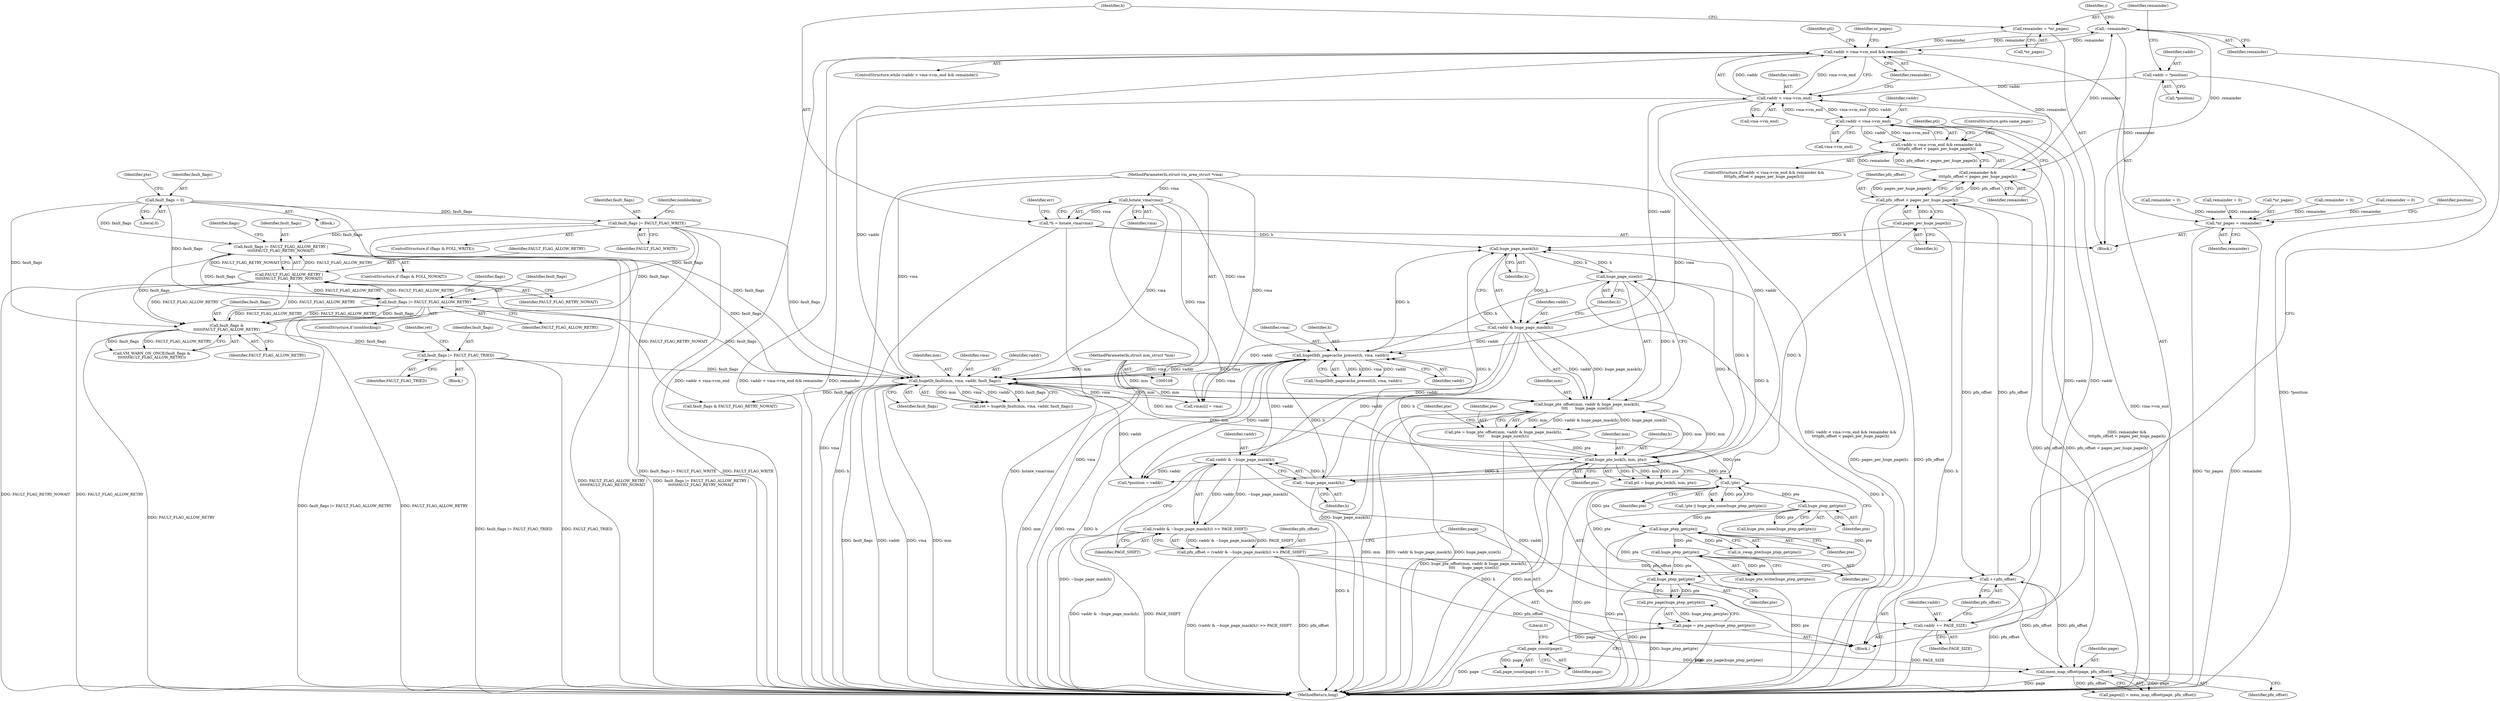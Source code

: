 digraph "0_linux_6b3a707736301c2128ca85ce85fb13f60b5e350a_11@API" {
"1000373" [label="(Call,--remainder)"];
"1000141" [label="(Call,vaddr < vma->vm_end && remainder)"];
"1000142" [label="(Call,vaddr < vma->vm_end)"];
"1000379" [label="(Call,vaddr < vma->vm_end)"];
"1000368" [label="(Call,vaddr += PAGE_SIZE)"];
"1000316" [label="(Call,vaddr & ~huge_page_mask(h))"];
"1000198" [label="(Call,hugetlbfs_pagecache_present(h, vma, vaddr))"];
"1000178" [label="(Call,huge_pte_lock(h, mm, pte))"];
"1000172" [label="(Call,huge_page_size(h))"];
"1000170" [label="(Call,huge_page_mask(h))"];
"1000388" [label="(Call,pages_per_huge_page(h))"];
"1000318" [label="(Call,~huge_page_mask(h))"];
"1000131" [label="(Call,*h = hstate_vma(vma))"];
"1000133" [label="(Call,hstate_vma(vma))"];
"1000110" [label="(MethodParameterIn,struct vm_area_struct *vma)"];
"1000166" [label="(Call,huge_pte_offset(mm, vaddr & huge_page_mask(h),\n\t\t\t\t      huge_page_size(h)))"];
"1000271" [label="(Call,hugetlb_fault(mm, vma, vaddr, fault_flags))"];
"1000109" [label="(MethodParameterIn,struct mm_struct *mm)"];
"1000168" [label="(Call,vaddr & huge_page_mask(h))"];
"1000252" [label="(Call,fault_flags |= FAULT_FLAG_ALLOW_RETRY |\n\t\t\t\t\tFAULT_FLAG_RETRY_NOWAIT)"];
"1000229" [label="(Call,fault_flags = 0)"];
"1000245" [label="(Call,fault_flags |= FAULT_FLAG_ALLOW_RETRY)"];
"1000240" [label="(Call,fault_flags |= FAULT_FLAG_WRITE)"];
"1000254" [label="(Call,FAULT_FLAG_ALLOW_RETRY |\n\t\t\t\t\tFAULT_FLAG_RETRY_NOWAIT)"];
"1000263" [label="(Call,fault_flags &\n\t\t\t\t\t\tFAULT_FLAG_ALLOW_RETRY)"];
"1000266" [label="(Call,fault_flags |= FAULT_FLAG_TRIED)"];
"1000164" [label="(Call,pte = huge_pte_offset(mm, vaddr & huge_page_mask(h),\n\t\t\t\t      huge_page_size(h)))"];
"1000121" [label="(Call,vaddr = *position)"];
"1000126" [label="(Call,remainder = *nr_pages)"];
"1000373" [label="(Call,--remainder)"];
"1000384" [label="(Call,remainder &&\n\t\t\t\tpfn_offset < pages_per_huge_page(h))"];
"1000386" [label="(Call,pfn_offset < pages_per_huge_page(h))"];
"1000371" [label="(Call,++pfn_offset)"];
"1000354" [label="(Call,mem_map_offset(page, pfn_offset))"];
"1000329" [label="(Call,page_count(page))"];
"1000321" [label="(Call,page = pte_page(huge_ptep_get(pte)))"];
"1000323" [label="(Call,pte_page(huge_ptep_get(pte)))"];
"1000324" [label="(Call,huge_ptep_get(pte))"];
"1000185" [label="(Call,!pte)"];
"1000224" [label="(Call,huge_ptep_get(pte))"];
"1000216" [label="(Call,huge_ptep_get(pte))"];
"1000188" [label="(Call,huge_ptep_get(pte))"];
"1000313" [label="(Call,pfn_offset = (vaddr & ~huge_page_mask(h)) >> PAGE_SHIFT)"];
"1000315" [label="(Call,(vaddr & ~huge_page_mask(h)) >> PAGE_SHIFT)"];
"1000378" [label="(Call,vaddr < vma->vm_end && remainder &&\n\t\t\t\tpfn_offset < pages_per_huge_page(h))"];
"1000394" [label="(Call,*nr_pages = remainder)"];
"1000142" [label="(Call,vaddr < vma->vm_end)"];
"1000148" [label="(Block,)"];
"1000316" [label="(Call,vaddr & ~huge_page_mask(h))"];
"1000315" [label="(Call,(vaddr & ~huge_page_mask(h)) >> PAGE_SHIFT)"];
"1000185" [label="(Call,!pte)"];
"1000217" [label="(Identifier,pte)"];
"1000369" [label="(Identifier,vaddr)"];
"1000110" [label="(MethodParameterIn,struct vm_area_struct *vma)"];
"1000387" [label="(Identifier,pfn_offset)"];
"1000373" [label="(Call,--remainder)"];
"1000169" [label="(Identifier,vaddr)"];
"1000320" [label="(Identifier,PAGE_SHIFT)"];
"1000328" [label="(Call,page_count(page) <= 0)"];
"1000395" [label="(Call,*nr_pages)"];
"1000397" [label="(Identifier,remainder)"];
"1000152" [label="(Identifier,ptl)"];
"1000354" [label="(Call,mem_map_offset(page, pfn_offset))"];
"1000317" [label="(Identifier,vaddr)"];
"1000259" [label="(Identifier,flags)"];
"1000377" [label="(ControlStructure,if (vaddr < vma->vm_end && remainder &&\n\t\t\t\tpfn_offset < pages_per_huge_page(h)))"];
"1000240" [label="(Call,fault_flags |= FAULT_FLAG_WRITE)"];
"1000186" [label="(Identifier,pte)"];
"1000374" [label="(Identifier,remainder)"];
"1000131" [label="(Call,*h = hstate_vma(vma))"];
"1000272" [label="(Identifier,mm)"];
"1000248" [label="(ControlStructure,if (flags & FOLL_NOWAIT))"];
"1000363" [label="(Call,vmas[i] = vma)"];
"1000329" [label="(Call,page_count(page))"];
"1000386" [label="(Call,pfn_offset < pages_per_huge_page(h))"];
"1000207" [label="(Call,remainder = 0)"];
"1000384" [label="(Call,remainder &&\n\t\t\t\tpfn_offset < pages_per_huge_page(h))"];
"1000385" [label="(Identifier,remainder)"];
"1000273" [label="(Identifier,vma)"];
"1000407" [label="(MethodReturn,long)"];
"1000350" [label="(Call,pages[i] = mem_map_offset(page, pfn_offset))"];
"1000147" [label="(Identifier,remainder)"];
"1000167" [label="(Identifier,mm)"];
"1000172" [label="(Call,huge_page_size(h))"];
"1000368" [label="(Call,vaddr += PAGE_SIZE)"];
"1000371" [label="(Call,++pfn_offset)"];
"1000254" [label="(Call,FAULT_FLAG_ALLOW_RETRY |\n\t\t\t\t\tFAULT_FLAG_RETRY_NOWAIT)"];
"1000321" [label="(Call,page = pte_page(huge_ptep_get(pte)))"];
"1000176" [label="(Call,ptl = huge_pte_lock(h, mm, pte))"];
"1000253" [label="(Identifier,fault_flags)"];
"1000236" [label="(ControlStructure,if (flags & FOLL_WRITE))"];
"1000171" [label="(Identifier,h)"];
"1000225" [label="(Identifier,pte)"];
"1000323" [label="(Call,pte_page(huge_ptep_get(pte)))"];
"1000187" [label="(Call,huge_pte_none(huge_ptep_get(pte)))"];
"1000200" [label="(Identifier,vma)"];
"1000299" [label="(Call,fault_flags & FAULT_FLAG_RETRY_NOWAIT)"];
"1000267" [label="(Identifier,fault_flags)"];
"1000250" [label="(Identifier,flags)"];
"1000160" [label="(Call,remainder = 0)"];
"1000164" [label="(Call,pte = huge_pte_offset(mm, vaddr & huge_page_mask(h),\n\t\t\t\t      huge_page_size(h)))"];
"1000165" [label="(Identifier,pte)"];
"1000199" [label="(Identifier,h)"];
"1000370" [label="(Identifier,PAGE_SIZE)"];
"1000255" [label="(Identifier,FAULT_FLAG_ALLOW_RETRY)"];
"1000121" [label="(Call,vaddr = *position)"];
"1000393" [label="(Identifier,ptl)"];
"1000400" [label="(Identifier,position)"];
"1000376" [label="(Identifier,i)"];
"1000314" [label="(Identifier,pfn_offset)"];
"1000188" [label="(Call,huge_ptep_get(pte))"];
"1000197" [label="(Call,!hugetlbfs_pagecache_present(h, vma, vaddr))"];
"1000168" [label="(Call,vaddr & huge_page_mask(h))"];
"1000128" [label="(Call,*nr_pages)"];
"1000379" [label="(Call,vaddr < vma->vm_end)"];
"1000268" [label="(Identifier,FAULT_FLAG_TRIED)"];
"1000372" [label="(Identifier,pfn_offset)"];
"1000274" [label="(Identifier,vaddr)"];
"1000330" [label="(Identifier,page)"];
"1000325" [label="(Identifier,pte)"];
"1000122" [label="(Identifier,vaddr)"];
"1000322" [label="(Identifier,page)"];
"1000226" [label="(Block,)"];
"1000170" [label="(Call,huge_page_mask(h))"];
"1000233" [label="(Identifier,pte)"];
"1000389" [label="(Identifier,h)"];
"1000140" [label="(ControlStructure,while (vaddr < vma->vm_end && remainder))"];
"1000241" [label="(Identifier,fault_flags)"];
"1000252" [label="(Call,fault_flags |= FAULT_FLAG_ALLOW_RETRY |\n\t\t\t\t\tFAULT_FLAG_RETRY_NOWAIT)"];
"1000265" [label="(Identifier,FAULT_FLAG_ALLOW_RETRY)"];
"1000181" [label="(Identifier,pte)"];
"1000180" [label="(Identifier,mm)"];
"1000262" [label="(Call,VM_WARN_ON_ONCE(fault_flags &\n\t\t\t\t\t\tFAULT_FLAG_ALLOW_RETRY))"];
"1000244" [label="(Identifier,nonblocking)"];
"1000243" [label="(ControlStructure,if (nonblocking))"];
"1000137" [label="(Identifier,err)"];
"1000173" [label="(Identifier,h)"];
"1000356" [label="(Identifier,pfn_offset)"];
"1000381" [label="(Call,vma->vm_end)"];
"1000118" [label="(Block,)"];
"1000127" [label="(Identifier,remainder)"];
"1000215" [label="(Call,is_swap_pte(huge_ptep_get(pte)))"];
"1000319" [label="(Identifier,h)"];
"1000198" [label="(Call,hugetlbfs_pagecache_present(h, vma, vaddr))"];
"1000231" [label="(Literal,0)"];
"1000286" [label="(Call,remainder = 0)"];
"1000230" [label="(Identifier,fault_flags)"];
"1000338" [label="(Call,remainder = 0)"];
"1000391" [label="(ControlStructure,goto same_page;)"];
"1000126" [label="(Call,remainder = *nr_pages)"];
"1000331" [label="(Literal,0)"];
"1000201" [label="(Identifier,vaddr)"];
"1000189" [label="(Identifier,pte)"];
"1000269" [label="(Call,ret = hugetlb_fault(mm, vma, vaddr, fault_flags))"];
"1000246" [label="(Identifier,fault_flags)"];
"1000245" [label="(Call,fault_flags |= FAULT_FLAG_ALLOW_RETRY)"];
"1000261" [label="(Block,)"];
"1000380" [label="(Identifier,vaddr)"];
"1000175" [label="(Identifier,pte)"];
"1000318" [label="(Call,~huge_page_mask(h))"];
"1000275" [label="(Identifier,fault_flags)"];
"1000229" [label="(Call,fault_flags = 0)"];
"1000109" [label="(MethodParameterIn,struct mm_struct *mm)"];
"1000256" [label="(Identifier,FAULT_FLAG_RETRY_NOWAIT)"];
"1000216" [label="(Call,huge_ptep_get(pte))"];
"1000179" [label="(Identifier,h)"];
"1000394" [label="(Call,*nr_pages = remainder)"];
"1000271" [label="(Call,hugetlb_fault(mm, vma, vaddr, fault_flags))"];
"1000224" [label="(Call,huge_ptep_get(pte))"];
"1000398" [label="(Call,*position = vaddr)"];
"1000166" [label="(Call,huge_pte_offset(mm, vaddr & huge_page_mask(h),\n\t\t\t\t      huge_page_size(h)))"];
"1000270" [label="(Identifier,ret)"];
"1000355" [label="(Identifier,page)"];
"1000178" [label="(Call,huge_pte_lock(h, mm, pte))"];
"1000378" [label="(Call,vaddr < vma->vm_end && remainder &&\n\t\t\t\tpfn_offset < pages_per_huge_page(h))"];
"1000313" [label="(Call,pfn_offset = (vaddr & ~huge_page_mask(h)) >> PAGE_SHIFT)"];
"1000324" [label="(Call,huge_ptep_get(pte))"];
"1000388" [label="(Call,pages_per_huge_page(h))"];
"1000144" [label="(Call,vma->vm_end)"];
"1000242" [label="(Identifier,FAULT_FLAG_WRITE)"];
"1000143" [label="(Identifier,vaddr)"];
"1000264" [label="(Identifier,fault_flags)"];
"1000396" [label="(Identifier,nr_pages)"];
"1000132" [label="(Identifier,h)"];
"1000141" [label="(Call,vaddr < vma->vm_end && remainder)"];
"1000247" [label="(Identifier,FAULT_FLAG_ALLOW_RETRY)"];
"1000266" [label="(Call,fault_flags |= FAULT_FLAG_TRIED)"];
"1000263" [label="(Call,fault_flags &\n\t\t\t\t\t\tFAULT_FLAG_ALLOW_RETRY)"];
"1000133" [label="(Call,hstate_vma(vma))"];
"1000123" [label="(Call,*position)"];
"1000184" [label="(Call,!pte || huge_pte_none(huge_ptep_get(pte)))"];
"1000223" [label="(Call,huge_pte_write(huge_ptep_get(pte)))"];
"1000134" [label="(Identifier,vma)"];
"1000373" -> "1000148"  [label="AST: "];
"1000373" -> "1000374"  [label="CFG: "];
"1000374" -> "1000373"  [label="AST: "];
"1000376" -> "1000373"  [label="CFG: "];
"1000373" -> "1000141"  [label="DDG: remainder"];
"1000141" -> "1000373"  [label="DDG: remainder"];
"1000384" -> "1000373"  [label="DDG: remainder"];
"1000373" -> "1000384"  [label="DDG: remainder"];
"1000141" -> "1000140"  [label="AST: "];
"1000141" -> "1000142"  [label="CFG: "];
"1000141" -> "1000147"  [label="CFG: "];
"1000142" -> "1000141"  [label="AST: "];
"1000147" -> "1000141"  [label="AST: "];
"1000152" -> "1000141"  [label="CFG: "];
"1000396" -> "1000141"  [label="CFG: "];
"1000141" -> "1000407"  [label="DDG: vaddr < vma->vm_end"];
"1000141" -> "1000407"  [label="DDG: vaddr < vma->vm_end && remainder"];
"1000141" -> "1000407"  [label="DDG: remainder"];
"1000142" -> "1000141"  [label="DDG: vaddr"];
"1000142" -> "1000141"  [label="DDG: vma->vm_end"];
"1000126" -> "1000141"  [label="DDG: remainder"];
"1000384" -> "1000141"  [label="DDG: remainder"];
"1000141" -> "1000394"  [label="DDG: remainder"];
"1000142" -> "1000144"  [label="CFG: "];
"1000143" -> "1000142"  [label="AST: "];
"1000144" -> "1000142"  [label="AST: "];
"1000147" -> "1000142"  [label="CFG: "];
"1000142" -> "1000407"  [label="DDG: vma->vm_end"];
"1000379" -> "1000142"  [label="DDG: vaddr"];
"1000379" -> "1000142"  [label="DDG: vma->vm_end"];
"1000271" -> "1000142"  [label="DDG: vaddr"];
"1000121" -> "1000142"  [label="DDG: vaddr"];
"1000142" -> "1000168"  [label="DDG: vaddr"];
"1000142" -> "1000379"  [label="DDG: vma->vm_end"];
"1000142" -> "1000398"  [label="DDG: vaddr"];
"1000379" -> "1000378"  [label="AST: "];
"1000379" -> "1000381"  [label="CFG: "];
"1000380" -> "1000379"  [label="AST: "];
"1000381" -> "1000379"  [label="AST: "];
"1000385" -> "1000379"  [label="CFG: "];
"1000378" -> "1000379"  [label="CFG: "];
"1000379" -> "1000368"  [label="DDG: vaddr"];
"1000379" -> "1000378"  [label="DDG: vaddr"];
"1000379" -> "1000378"  [label="DDG: vma->vm_end"];
"1000368" -> "1000379"  [label="DDG: vaddr"];
"1000368" -> "1000148"  [label="AST: "];
"1000368" -> "1000370"  [label="CFG: "];
"1000369" -> "1000368"  [label="AST: "];
"1000370" -> "1000368"  [label="AST: "];
"1000372" -> "1000368"  [label="CFG: "];
"1000368" -> "1000407"  [label="DDG: PAGE_SIZE"];
"1000316" -> "1000368"  [label="DDG: vaddr"];
"1000316" -> "1000315"  [label="AST: "];
"1000316" -> "1000318"  [label="CFG: "];
"1000317" -> "1000316"  [label="AST: "];
"1000318" -> "1000316"  [label="AST: "];
"1000320" -> "1000316"  [label="CFG: "];
"1000316" -> "1000407"  [label="DDG: ~huge_page_mask(h)"];
"1000316" -> "1000315"  [label="DDG: vaddr"];
"1000316" -> "1000315"  [label="DDG: ~huge_page_mask(h)"];
"1000198" -> "1000316"  [label="DDG: vaddr"];
"1000168" -> "1000316"  [label="DDG: vaddr"];
"1000318" -> "1000316"  [label="DDG: h"];
"1000316" -> "1000398"  [label="DDG: vaddr"];
"1000198" -> "1000197"  [label="AST: "];
"1000198" -> "1000201"  [label="CFG: "];
"1000199" -> "1000198"  [label="AST: "];
"1000200" -> "1000198"  [label="AST: "];
"1000201" -> "1000198"  [label="AST: "];
"1000197" -> "1000198"  [label="CFG: "];
"1000198" -> "1000407"  [label="DDG: vma"];
"1000198" -> "1000407"  [label="DDG: h"];
"1000198" -> "1000170"  [label="DDG: h"];
"1000198" -> "1000197"  [label="DDG: h"];
"1000198" -> "1000197"  [label="DDG: vma"];
"1000198" -> "1000197"  [label="DDG: vaddr"];
"1000178" -> "1000198"  [label="DDG: h"];
"1000172" -> "1000198"  [label="DDG: h"];
"1000133" -> "1000198"  [label="DDG: vma"];
"1000271" -> "1000198"  [label="DDG: vma"];
"1000110" -> "1000198"  [label="DDG: vma"];
"1000168" -> "1000198"  [label="DDG: vaddr"];
"1000198" -> "1000271"  [label="DDG: vma"];
"1000198" -> "1000271"  [label="DDG: vaddr"];
"1000198" -> "1000318"  [label="DDG: h"];
"1000198" -> "1000363"  [label="DDG: vma"];
"1000198" -> "1000398"  [label="DDG: vaddr"];
"1000178" -> "1000176"  [label="AST: "];
"1000178" -> "1000181"  [label="CFG: "];
"1000179" -> "1000178"  [label="AST: "];
"1000180" -> "1000178"  [label="AST: "];
"1000181" -> "1000178"  [label="AST: "];
"1000176" -> "1000178"  [label="CFG: "];
"1000178" -> "1000407"  [label="DDG: h"];
"1000178" -> "1000407"  [label="DDG: mm"];
"1000178" -> "1000166"  [label="DDG: mm"];
"1000178" -> "1000170"  [label="DDG: h"];
"1000178" -> "1000176"  [label="DDG: h"];
"1000178" -> "1000176"  [label="DDG: mm"];
"1000178" -> "1000176"  [label="DDG: pte"];
"1000172" -> "1000178"  [label="DDG: h"];
"1000166" -> "1000178"  [label="DDG: mm"];
"1000109" -> "1000178"  [label="DDG: mm"];
"1000164" -> "1000178"  [label="DDG: pte"];
"1000178" -> "1000185"  [label="DDG: pte"];
"1000178" -> "1000271"  [label="DDG: mm"];
"1000178" -> "1000318"  [label="DDG: h"];
"1000172" -> "1000166"  [label="AST: "];
"1000172" -> "1000173"  [label="CFG: "];
"1000173" -> "1000172"  [label="AST: "];
"1000166" -> "1000172"  [label="CFG: "];
"1000172" -> "1000407"  [label="DDG: h"];
"1000172" -> "1000170"  [label="DDG: h"];
"1000172" -> "1000166"  [label="DDG: h"];
"1000170" -> "1000172"  [label="DDG: h"];
"1000172" -> "1000318"  [label="DDG: h"];
"1000170" -> "1000168"  [label="AST: "];
"1000170" -> "1000171"  [label="CFG: "];
"1000171" -> "1000170"  [label="AST: "];
"1000168" -> "1000170"  [label="CFG: "];
"1000170" -> "1000168"  [label="DDG: h"];
"1000388" -> "1000170"  [label="DDG: h"];
"1000318" -> "1000170"  [label="DDG: h"];
"1000131" -> "1000170"  [label="DDG: h"];
"1000388" -> "1000386"  [label="AST: "];
"1000388" -> "1000389"  [label="CFG: "];
"1000389" -> "1000388"  [label="AST: "];
"1000386" -> "1000388"  [label="CFG: "];
"1000388" -> "1000407"  [label="DDG: h"];
"1000388" -> "1000386"  [label="DDG: h"];
"1000318" -> "1000388"  [label="DDG: h"];
"1000318" -> "1000319"  [label="CFG: "];
"1000319" -> "1000318"  [label="AST: "];
"1000318" -> "1000407"  [label="DDG: h"];
"1000131" -> "1000118"  [label="AST: "];
"1000131" -> "1000133"  [label="CFG: "];
"1000132" -> "1000131"  [label="AST: "];
"1000133" -> "1000131"  [label="AST: "];
"1000137" -> "1000131"  [label="CFG: "];
"1000131" -> "1000407"  [label="DDG: h"];
"1000131" -> "1000407"  [label="DDG: hstate_vma(vma)"];
"1000133" -> "1000131"  [label="DDG: vma"];
"1000133" -> "1000134"  [label="CFG: "];
"1000134" -> "1000133"  [label="AST: "];
"1000133" -> "1000407"  [label="DDG: vma"];
"1000110" -> "1000133"  [label="DDG: vma"];
"1000133" -> "1000271"  [label="DDG: vma"];
"1000133" -> "1000363"  [label="DDG: vma"];
"1000110" -> "1000108"  [label="AST: "];
"1000110" -> "1000407"  [label="DDG: vma"];
"1000110" -> "1000271"  [label="DDG: vma"];
"1000110" -> "1000363"  [label="DDG: vma"];
"1000166" -> "1000164"  [label="AST: "];
"1000167" -> "1000166"  [label="AST: "];
"1000168" -> "1000166"  [label="AST: "];
"1000164" -> "1000166"  [label="CFG: "];
"1000166" -> "1000407"  [label="DDG: vaddr & huge_page_mask(h)"];
"1000166" -> "1000407"  [label="DDG: huge_page_size(h)"];
"1000166" -> "1000407"  [label="DDG: mm"];
"1000166" -> "1000164"  [label="DDG: mm"];
"1000166" -> "1000164"  [label="DDG: vaddr & huge_page_mask(h)"];
"1000166" -> "1000164"  [label="DDG: huge_page_size(h)"];
"1000271" -> "1000166"  [label="DDG: mm"];
"1000109" -> "1000166"  [label="DDG: mm"];
"1000168" -> "1000166"  [label="DDG: vaddr"];
"1000168" -> "1000166"  [label="DDG: huge_page_mask(h)"];
"1000166" -> "1000271"  [label="DDG: mm"];
"1000271" -> "1000269"  [label="AST: "];
"1000271" -> "1000275"  [label="CFG: "];
"1000272" -> "1000271"  [label="AST: "];
"1000273" -> "1000271"  [label="AST: "];
"1000274" -> "1000271"  [label="AST: "];
"1000275" -> "1000271"  [label="AST: "];
"1000269" -> "1000271"  [label="CFG: "];
"1000271" -> "1000407"  [label="DDG: fault_flags"];
"1000271" -> "1000407"  [label="DDG: vaddr"];
"1000271" -> "1000407"  [label="DDG: vma"];
"1000271" -> "1000407"  [label="DDG: mm"];
"1000271" -> "1000269"  [label="DDG: mm"];
"1000271" -> "1000269"  [label="DDG: vma"];
"1000271" -> "1000269"  [label="DDG: vaddr"];
"1000271" -> "1000269"  [label="DDG: fault_flags"];
"1000109" -> "1000271"  [label="DDG: mm"];
"1000168" -> "1000271"  [label="DDG: vaddr"];
"1000252" -> "1000271"  [label="DDG: fault_flags"];
"1000266" -> "1000271"  [label="DDG: fault_flags"];
"1000229" -> "1000271"  [label="DDG: fault_flags"];
"1000245" -> "1000271"  [label="DDG: fault_flags"];
"1000240" -> "1000271"  [label="DDG: fault_flags"];
"1000271" -> "1000299"  [label="DDG: fault_flags"];
"1000271" -> "1000363"  [label="DDG: vma"];
"1000271" -> "1000398"  [label="DDG: vaddr"];
"1000109" -> "1000108"  [label="AST: "];
"1000109" -> "1000407"  [label="DDG: mm"];
"1000169" -> "1000168"  [label="AST: "];
"1000173" -> "1000168"  [label="CFG: "];
"1000168" -> "1000407"  [label="DDG: huge_page_mask(h)"];
"1000168" -> "1000398"  [label="DDG: vaddr"];
"1000252" -> "1000248"  [label="AST: "];
"1000252" -> "1000254"  [label="CFG: "];
"1000253" -> "1000252"  [label="AST: "];
"1000254" -> "1000252"  [label="AST: "];
"1000259" -> "1000252"  [label="CFG: "];
"1000252" -> "1000407"  [label="DDG: FAULT_FLAG_ALLOW_RETRY |\n\t\t\t\t\tFAULT_FLAG_RETRY_NOWAIT"];
"1000252" -> "1000407"  [label="DDG: fault_flags |= FAULT_FLAG_ALLOW_RETRY |\n\t\t\t\t\tFAULT_FLAG_RETRY_NOWAIT"];
"1000229" -> "1000252"  [label="DDG: fault_flags"];
"1000245" -> "1000252"  [label="DDG: fault_flags"];
"1000240" -> "1000252"  [label="DDG: fault_flags"];
"1000254" -> "1000252"  [label="DDG: FAULT_FLAG_ALLOW_RETRY"];
"1000254" -> "1000252"  [label="DDG: FAULT_FLAG_RETRY_NOWAIT"];
"1000252" -> "1000263"  [label="DDG: fault_flags"];
"1000229" -> "1000226"  [label="AST: "];
"1000229" -> "1000231"  [label="CFG: "];
"1000230" -> "1000229"  [label="AST: "];
"1000231" -> "1000229"  [label="AST: "];
"1000233" -> "1000229"  [label="CFG: "];
"1000229" -> "1000240"  [label="DDG: fault_flags"];
"1000229" -> "1000245"  [label="DDG: fault_flags"];
"1000229" -> "1000263"  [label="DDG: fault_flags"];
"1000245" -> "1000243"  [label="AST: "];
"1000245" -> "1000247"  [label="CFG: "];
"1000246" -> "1000245"  [label="AST: "];
"1000247" -> "1000245"  [label="AST: "];
"1000250" -> "1000245"  [label="CFG: "];
"1000245" -> "1000407"  [label="DDG: fault_flags |= FAULT_FLAG_ALLOW_RETRY"];
"1000245" -> "1000407"  [label="DDG: FAULT_FLAG_ALLOW_RETRY"];
"1000240" -> "1000245"  [label="DDG: fault_flags"];
"1000254" -> "1000245"  [label="DDG: FAULT_FLAG_ALLOW_RETRY"];
"1000263" -> "1000245"  [label="DDG: FAULT_FLAG_ALLOW_RETRY"];
"1000245" -> "1000254"  [label="DDG: FAULT_FLAG_ALLOW_RETRY"];
"1000245" -> "1000263"  [label="DDG: fault_flags"];
"1000245" -> "1000263"  [label="DDG: FAULT_FLAG_ALLOW_RETRY"];
"1000240" -> "1000236"  [label="AST: "];
"1000240" -> "1000242"  [label="CFG: "];
"1000241" -> "1000240"  [label="AST: "];
"1000242" -> "1000240"  [label="AST: "];
"1000244" -> "1000240"  [label="CFG: "];
"1000240" -> "1000407"  [label="DDG: fault_flags |= FAULT_FLAG_WRITE"];
"1000240" -> "1000407"  [label="DDG: FAULT_FLAG_WRITE"];
"1000240" -> "1000263"  [label="DDG: fault_flags"];
"1000254" -> "1000256"  [label="CFG: "];
"1000255" -> "1000254"  [label="AST: "];
"1000256" -> "1000254"  [label="AST: "];
"1000254" -> "1000407"  [label="DDG: FAULT_FLAG_ALLOW_RETRY"];
"1000254" -> "1000407"  [label="DDG: FAULT_FLAG_RETRY_NOWAIT"];
"1000263" -> "1000254"  [label="DDG: FAULT_FLAG_ALLOW_RETRY"];
"1000254" -> "1000263"  [label="DDG: FAULT_FLAG_ALLOW_RETRY"];
"1000254" -> "1000299"  [label="DDG: FAULT_FLAG_RETRY_NOWAIT"];
"1000263" -> "1000262"  [label="AST: "];
"1000263" -> "1000265"  [label="CFG: "];
"1000264" -> "1000263"  [label="AST: "];
"1000265" -> "1000263"  [label="AST: "];
"1000262" -> "1000263"  [label="CFG: "];
"1000263" -> "1000407"  [label="DDG: FAULT_FLAG_ALLOW_RETRY"];
"1000263" -> "1000262"  [label="DDG: fault_flags"];
"1000263" -> "1000262"  [label="DDG: FAULT_FLAG_ALLOW_RETRY"];
"1000263" -> "1000266"  [label="DDG: fault_flags"];
"1000266" -> "1000261"  [label="AST: "];
"1000266" -> "1000268"  [label="CFG: "];
"1000267" -> "1000266"  [label="AST: "];
"1000268" -> "1000266"  [label="AST: "];
"1000270" -> "1000266"  [label="CFG: "];
"1000266" -> "1000407"  [label="DDG: FAULT_FLAG_TRIED"];
"1000266" -> "1000407"  [label="DDG: fault_flags |= FAULT_FLAG_TRIED"];
"1000164" -> "1000148"  [label="AST: "];
"1000165" -> "1000164"  [label="AST: "];
"1000175" -> "1000164"  [label="CFG: "];
"1000164" -> "1000407"  [label="DDG: huge_pte_offset(mm, vaddr & huge_page_mask(h),\n\t\t\t\t      huge_page_size(h))"];
"1000164" -> "1000185"  [label="DDG: pte"];
"1000121" -> "1000118"  [label="AST: "];
"1000121" -> "1000123"  [label="CFG: "];
"1000122" -> "1000121"  [label="AST: "];
"1000123" -> "1000121"  [label="AST: "];
"1000127" -> "1000121"  [label="CFG: "];
"1000121" -> "1000407"  [label="DDG: *position"];
"1000126" -> "1000118"  [label="AST: "];
"1000126" -> "1000128"  [label="CFG: "];
"1000127" -> "1000126"  [label="AST: "];
"1000128" -> "1000126"  [label="AST: "];
"1000132" -> "1000126"  [label="CFG: "];
"1000384" -> "1000378"  [label="AST: "];
"1000384" -> "1000385"  [label="CFG: "];
"1000384" -> "1000386"  [label="CFG: "];
"1000385" -> "1000384"  [label="AST: "];
"1000386" -> "1000384"  [label="AST: "];
"1000378" -> "1000384"  [label="CFG: "];
"1000384" -> "1000407"  [label="DDG: pfn_offset < pages_per_huge_page(h)"];
"1000384" -> "1000378"  [label="DDG: remainder"];
"1000384" -> "1000378"  [label="DDG: pfn_offset < pages_per_huge_page(h)"];
"1000386" -> "1000384"  [label="DDG: pfn_offset"];
"1000386" -> "1000384"  [label="DDG: pages_per_huge_page(h)"];
"1000387" -> "1000386"  [label="AST: "];
"1000386" -> "1000407"  [label="DDG: pages_per_huge_page(h)"];
"1000386" -> "1000407"  [label="DDG: pfn_offset"];
"1000386" -> "1000354"  [label="DDG: pfn_offset"];
"1000386" -> "1000371"  [label="DDG: pfn_offset"];
"1000371" -> "1000386"  [label="DDG: pfn_offset"];
"1000371" -> "1000148"  [label="AST: "];
"1000371" -> "1000372"  [label="CFG: "];
"1000372" -> "1000371"  [label="AST: "];
"1000374" -> "1000371"  [label="CFG: "];
"1000371" -> "1000407"  [label="DDG: pfn_offset"];
"1000371" -> "1000354"  [label="DDG: pfn_offset"];
"1000354" -> "1000371"  [label="DDG: pfn_offset"];
"1000313" -> "1000371"  [label="DDG: pfn_offset"];
"1000354" -> "1000350"  [label="AST: "];
"1000354" -> "1000356"  [label="CFG: "];
"1000355" -> "1000354"  [label="AST: "];
"1000356" -> "1000354"  [label="AST: "];
"1000350" -> "1000354"  [label="CFG: "];
"1000354" -> "1000407"  [label="DDG: page"];
"1000354" -> "1000350"  [label="DDG: page"];
"1000354" -> "1000350"  [label="DDG: pfn_offset"];
"1000329" -> "1000354"  [label="DDG: page"];
"1000313" -> "1000354"  [label="DDG: pfn_offset"];
"1000329" -> "1000328"  [label="AST: "];
"1000329" -> "1000330"  [label="CFG: "];
"1000330" -> "1000329"  [label="AST: "];
"1000331" -> "1000329"  [label="CFG: "];
"1000329" -> "1000407"  [label="DDG: page"];
"1000329" -> "1000328"  [label="DDG: page"];
"1000321" -> "1000329"  [label="DDG: page"];
"1000321" -> "1000148"  [label="AST: "];
"1000321" -> "1000323"  [label="CFG: "];
"1000322" -> "1000321"  [label="AST: "];
"1000323" -> "1000321"  [label="AST: "];
"1000330" -> "1000321"  [label="CFG: "];
"1000321" -> "1000407"  [label="DDG: pte_page(huge_ptep_get(pte))"];
"1000323" -> "1000321"  [label="DDG: huge_ptep_get(pte)"];
"1000323" -> "1000324"  [label="CFG: "];
"1000324" -> "1000323"  [label="AST: "];
"1000323" -> "1000407"  [label="DDG: huge_ptep_get(pte)"];
"1000324" -> "1000323"  [label="DDG: pte"];
"1000324" -> "1000325"  [label="CFG: "];
"1000325" -> "1000324"  [label="AST: "];
"1000324" -> "1000407"  [label="DDG: pte"];
"1000185" -> "1000324"  [label="DDG: pte"];
"1000224" -> "1000324"  [label="DDG: pte"];
"1000216" -> "1000324"  [label="DDG: pte"];
"1000188" -> "1000324"  [label="DDG: pte"];
"1000185" -> "1000184"  [label="AST: "];
"1000185" -> "1000186"  [label="CFG: "];
"1000186" -> "1000185"  [label="AST: "];
"1000189" -> "1000185"  [label="CFG: "];
"1000184" -> "1000185"  [label="CFG: "];
"1000185" -> "1000407"  [label="DDG: pte"];
"1000185" -> "1000184"  [label="DDG: pte"];
"1000185" -> "1000188"  [label="DDG: pte"];
"1000185" -> "1000216"  [label="DDG: pte"];
"1000224" -> "1000223"  [label="AST: "];
"1000224" -> "1000225"  [label="CFG: "];
"1000225" -> "1000224"  [label="AST: "];
"1000223" -> "1000224"  [label="CFG: "];
"1000224" -> "1000407"  [label="DDG: pte"];
"1000224" -> "1000223"  [label="DDG: pte"];
"1000216" -> "1000224"  [label="DDG: pte"];
"1000216" -> "1000215"  [label="AST: "];
"1000216" -> "1000217"  [label="CFG: "];
"1000217" -> "1000216"  [label="AST: "];
"1000215" -> "1000216"  [label="CFG: "];
"1000216" -> "1000407"  [label="DDG: pte"];
"1000216" -> "1000215"  [label="DDG: pte"];
"1000188" -> "1000216"  [label="DDG: pte"];
"1000188" -> "1000187"  [label="AST: "];
"1000188" -> "1000189"  [label="CFG: "];
"1000189" -> "1000188"  [label="AST: "];
"1000187" -> "1000188"  [label="CFG: "];
"1000188" -> "1000407"  [label="DDG: pte"];
"1000188" -> "1000187"  [label="DDG: pte"];
"1000313" -> "1000148"  [label="AST: "];
"1000313" -> "1000315"  [label="CFG: "];
"1000314" -> "1000313"  [label="AST: "];
"1000315" -> "1000313"  [label="AST: "];
"1000322" -> "1000313"  [label="CFG: "];
"1000313" -> "1000407"  [label="DDG: (vaddr & ~huge_page_mask(h)) >> PAGE_SHIFT"];
"1000313" -> "1000407"  [label="DDG: pfn_offset"];
"1000315" -> "1000313"  [label="DDG: vaddr & ~huge_page_mask(h)"];
"1000315" -> "1000313"  [label="DDG: PAGE_SHIFT"];
"1000315" -> "1000320"  [label="CFG: "];
"1000320" -> "1000315"  [label="AST: "];
"1000315" -> "1000407"  [label="DDG: vaddr & ~huge_page_mask(h)"];
"1000315" -> "1000407"  [label="DDG: PAGE_SHIFT"];
"1000378" -> "1000377"  [label="AST: "];
"1000391" -> "1000378"  [label="CFG: "];
"1000393" -> "1000378"  [label="CFG: "];
"1000378" -> "1000407"  [label="DDG: remainder &&\n\t\t\t\tpfn_offset < pages_per_huge_page(h)"];
"1000378" -> "1000407"  [label="DDG: vaddr < vma->vm_end && remainder &&\n\t\t\t\tpfn_offset < pages_per_huge_page(h)"];
"1000394" -> "1000118"  [label="AST: "];
"1000394" -> "1000397"  [label="CFG: "];
"1000395" -> "1000394"  [label="AST: "];
"1000397" -> "1000394"  [label="AST: "];
"1000400" -> "1000394"  [label="CFG: "];
"1000394" -> "1000407"  [label="DDG: remainder"];
"1000394" -> "1000407"  [label="DDG: *nr_pages"];
"1000338" -> "1000394"  [label="DDG: remainder"];
"1000286" -> "1000394"  [label="DDG: remainder"];
"1000207" -> "1000394"  [label="DDG: remainder"];
"1000160" -> "1000394"  [label="DDG: remainder"];
}
